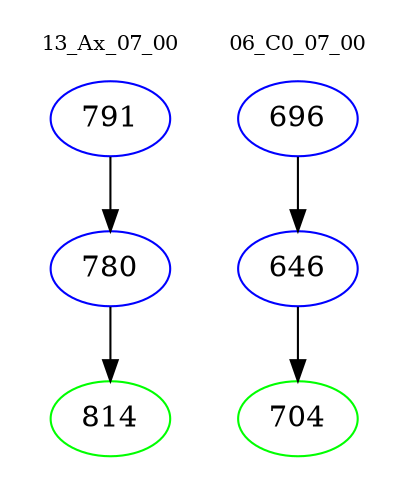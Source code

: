 digraph{
subgraph cluster_0 {
color = white
label = "13_Ax_07_00";
fontsize=10;
T0_791 [label="791", color="blue"]
T0_791 -> T0_780 [color="black"]
T0_780 [label="780", color="blue"]
T0_780 -> T0_814 [color="black"]
T0_814 [label="814", color="green"]
}
subgraph cluster_1 {
color = white
label = "06_C0_07_00";
fontsize=10;
T1_696 [label="696", color="blue"]
T1_696 -> T1_646 [color="black"]
T1_646 [label="646", color="blue"]
T1_646 -> T1_704 [color="black"]
T1_704 [label="704", color="green"]
}
}
